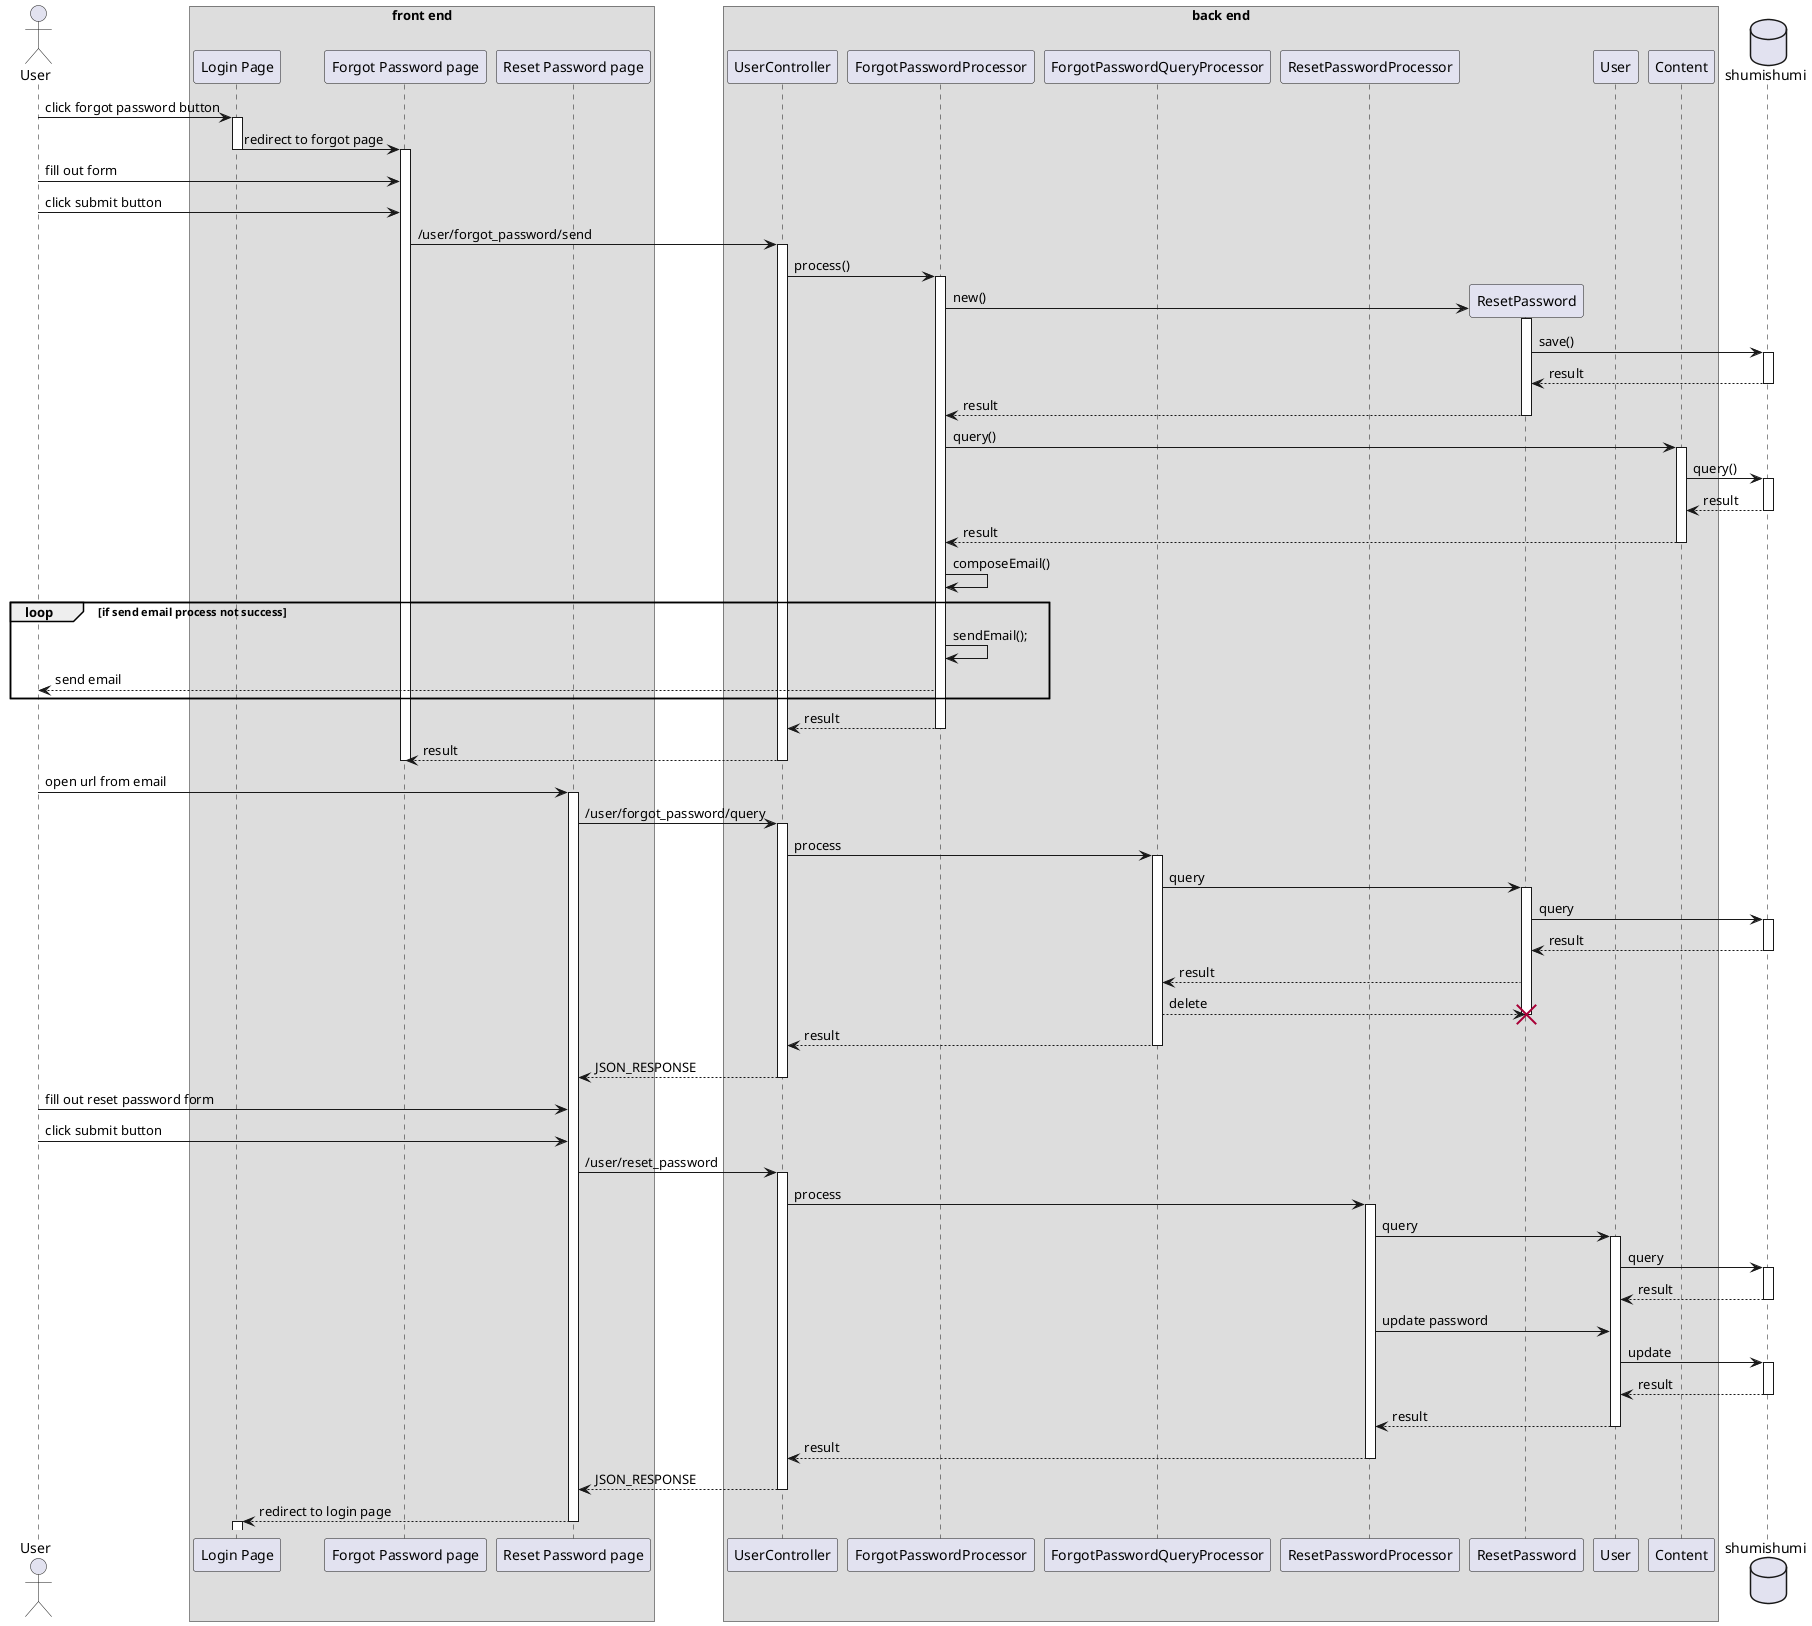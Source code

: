 @startuml forgot password
'autonumber 1.1.1

actor User as u

box "front end"
participant "Login Page" as login
participant "Forgot Password page" as forgot
participant "Reset Password page" as reset
end box

box "back end"
participant "UserController" as uc

participant "ForgotPasswordProcessor" as sendproc
participant "ForgotPasswordQueryProcessor" as queryproc
participant "ResetPasswordProcessor" as resetproc

participant "ResetPassword" as rpm
participant "User" as um

participant "Content" as cm
end box

database shumishumi as db

u -> login++ : click forgot password button
login -> forgot --++ : redirect to forgot page

'autonumber inc a
u -> forgot : fill out form
'autonumber inc a
u -> forgot : click submit button

forgot -> uc++ : /user/forgot_password/send

uc -> sendproc++ : process()
create rpm
sendproc -> rpm++ : new()
rpm -> db++ : save()
return result
return result

sendproc -> cm++ : query()
cm -> db++ : query()
return result
return result

sendproc -> sendproc : composeEmail()
loop if send email process not success
sendproc -> sendproc : sendEmail();
u <-- sendproc : send email
end

return result
return result

deactivate forgot

'autonumber inc a
u -> reset++ : open url from email
reset -> uc++ : /user/forgot_password/query
uc -> queryproc++ : process
queryproc -> rpm++ : query
rpm -> db++ : query
return result
queryproc <-- rpm : result
queryproc --> rpm !! : delete
deactivate rpm

return result
return JSON_RESPONSE

'autonumber inc a
u -> reset : fill out reset password form
'autonumber inc a
u -> reset : click submit button

reset -> uc++ : /user/reset_password
uc -> resetproc++ : process

resetproc -> um++ : query
um -> db++ : query
return result
resetproc -> um : update password
um -> db++ : update
return result
return result

return result
return JSON_RESPONSE

reset --> login --++ : redirect to login page

@enduml